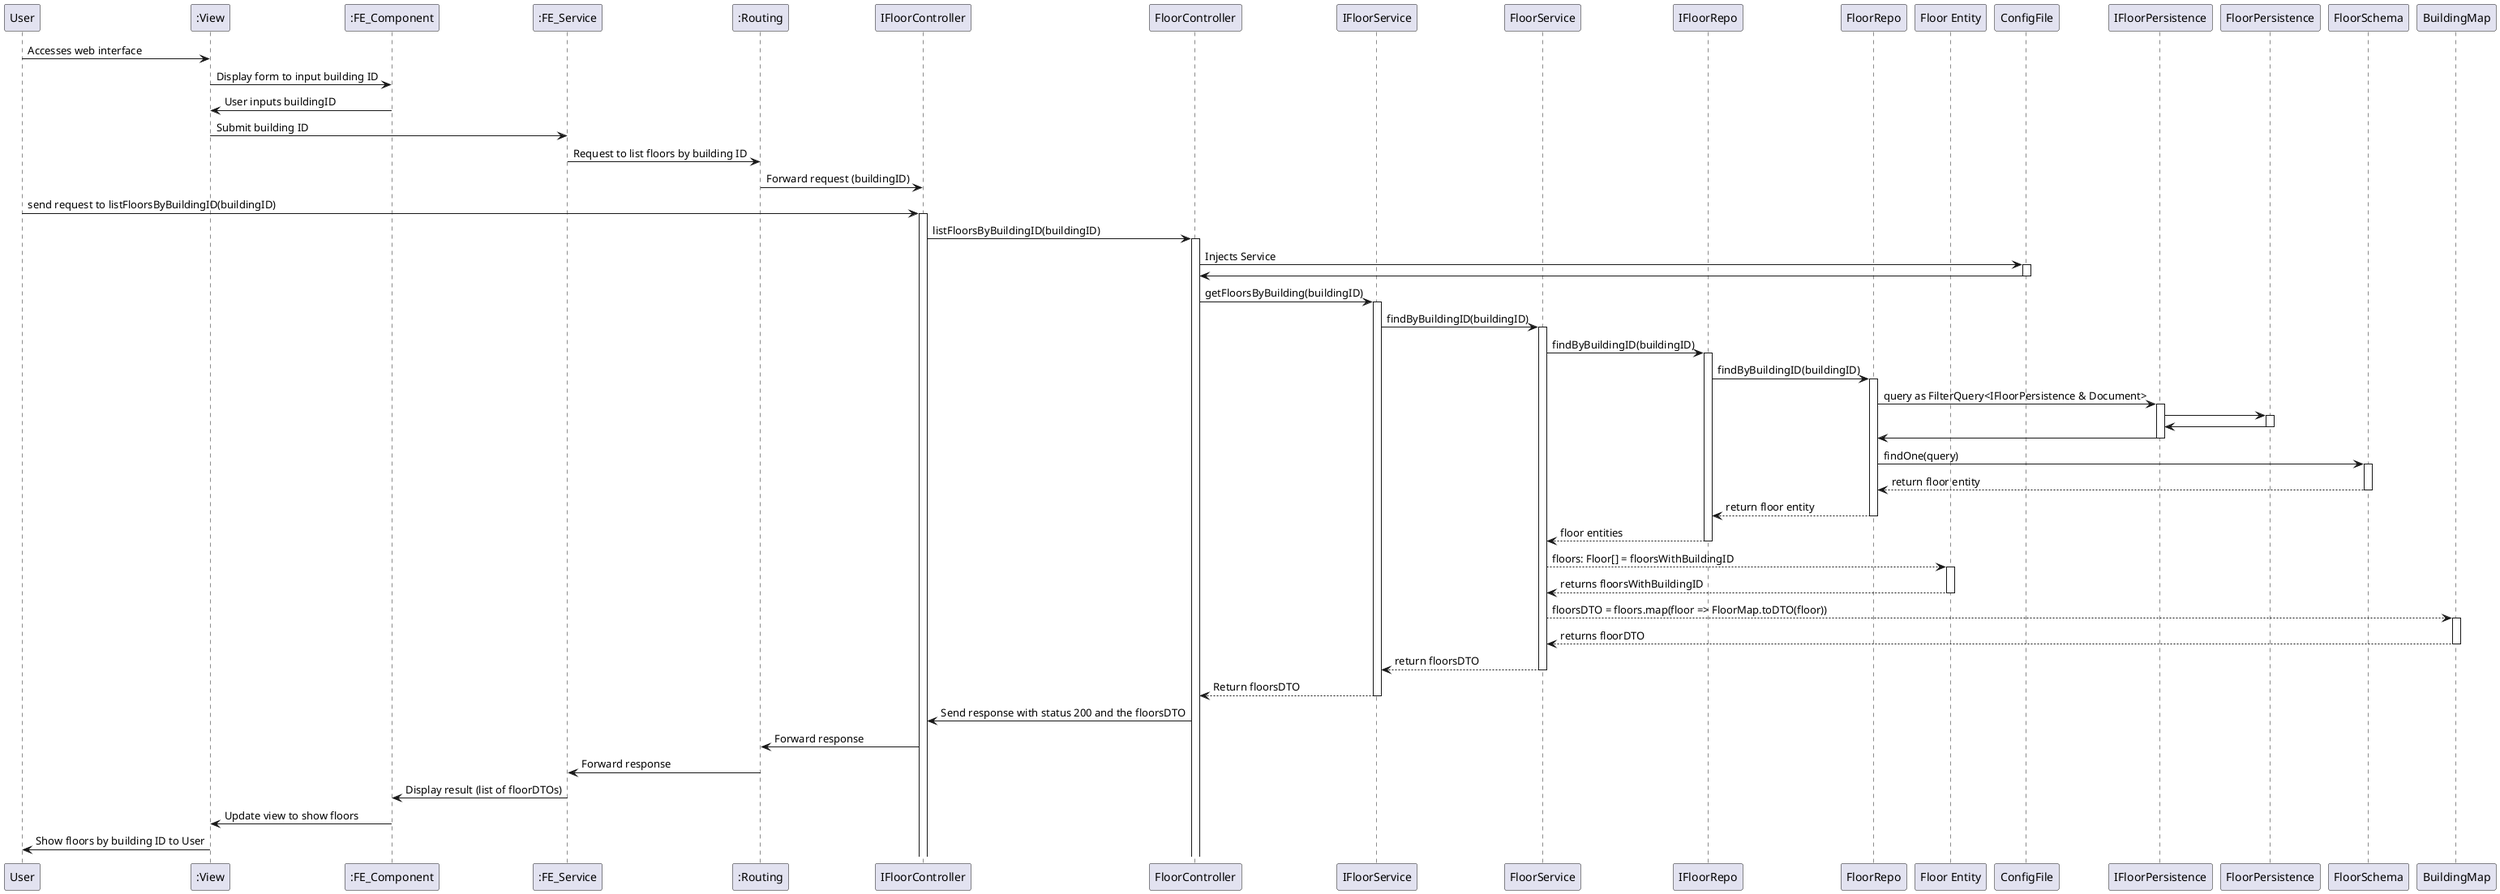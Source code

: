@startuml sd

participant "User" as A
participant ":View" as sys
participant ":FE_Component" as comp
participant ":FE_Service" as FEsrvc
participant ":Routing" as route
participant "IFloorController" as IF
participant "FloorController" as F
participant "IFloorService" as IG
participant "FloorService" as G
participant "IFloorRepo" as IH
participant "FloorRepo" as H
participant "Floor Entity" as FE
participant "ConfigFile" as CONF
participant "IFloorPersistence" as IJ
participant "FloorPersistence" as J
participant "FloorSchema" as K
participant "BuildingMap" as BM

A -> sys: Accesses web interface
sys -> comp: Display form to input building ID
comp -> sys: User inputs buildingID
sys -> FEsrvc: Submit building ID
FEsrvc -> route: Request to list floors by building ID
route -> IF: Forward request (buildingID)
A -> IF: send request to listFloorsByBuildingID(buildingID)
activate IF

IF -> F: listFloorsByBuildingID(buildingID)
activate F
F -> CONF: Injects Service
activate CONF
CONF -> F
deactivate CONF
F -> IG: getFloorsByBuilding(buildingID)
activate IG

IG -> G: findByBuildingID(buildingID)
activate G

G -> IH: findByBuildingID(buildingID)
activate IH

IH -> H: findByBuildingID(buildingID)
activate H

H -> IJ: query as FilterQuery<IFloorPersistence & Document>
activate IJ

IJ -> J: 
activate J

J -> IJ:
deactivate J

IJ -> H:
deactivate IJ

H -> K: findOne(query)
activate K

K --> H: return floor entity
deactivate K

H --> IH: return floor entity
deactivate H

IH --> G: floor entities
deactivate IH
G --> FE: floors: Floor[] = floorsWithBuildingID
activate FE
FE --> G: returns floorsWithBuildingID
deactivate FE
G --> BM: floorsDTO = floors.map(floor => FloorMap.toDTO(floor))
activate BM
BM --> G: returns floorDTO
deactivate BM
G --> IG: return floorsDTO
deactivate G

IG --> F: Return floorsDTO
deactivate IG

F -> IF: Send response with status 200 and the floorsDTO
IF -> route: Forward response

route -> FEsrvc: Forward response
FEsrvc -> comp: Display result (list of floorDTOs)
comp -> sys: Update view to show floors
sys -> A: Show floors by building ID to User

@enduml
